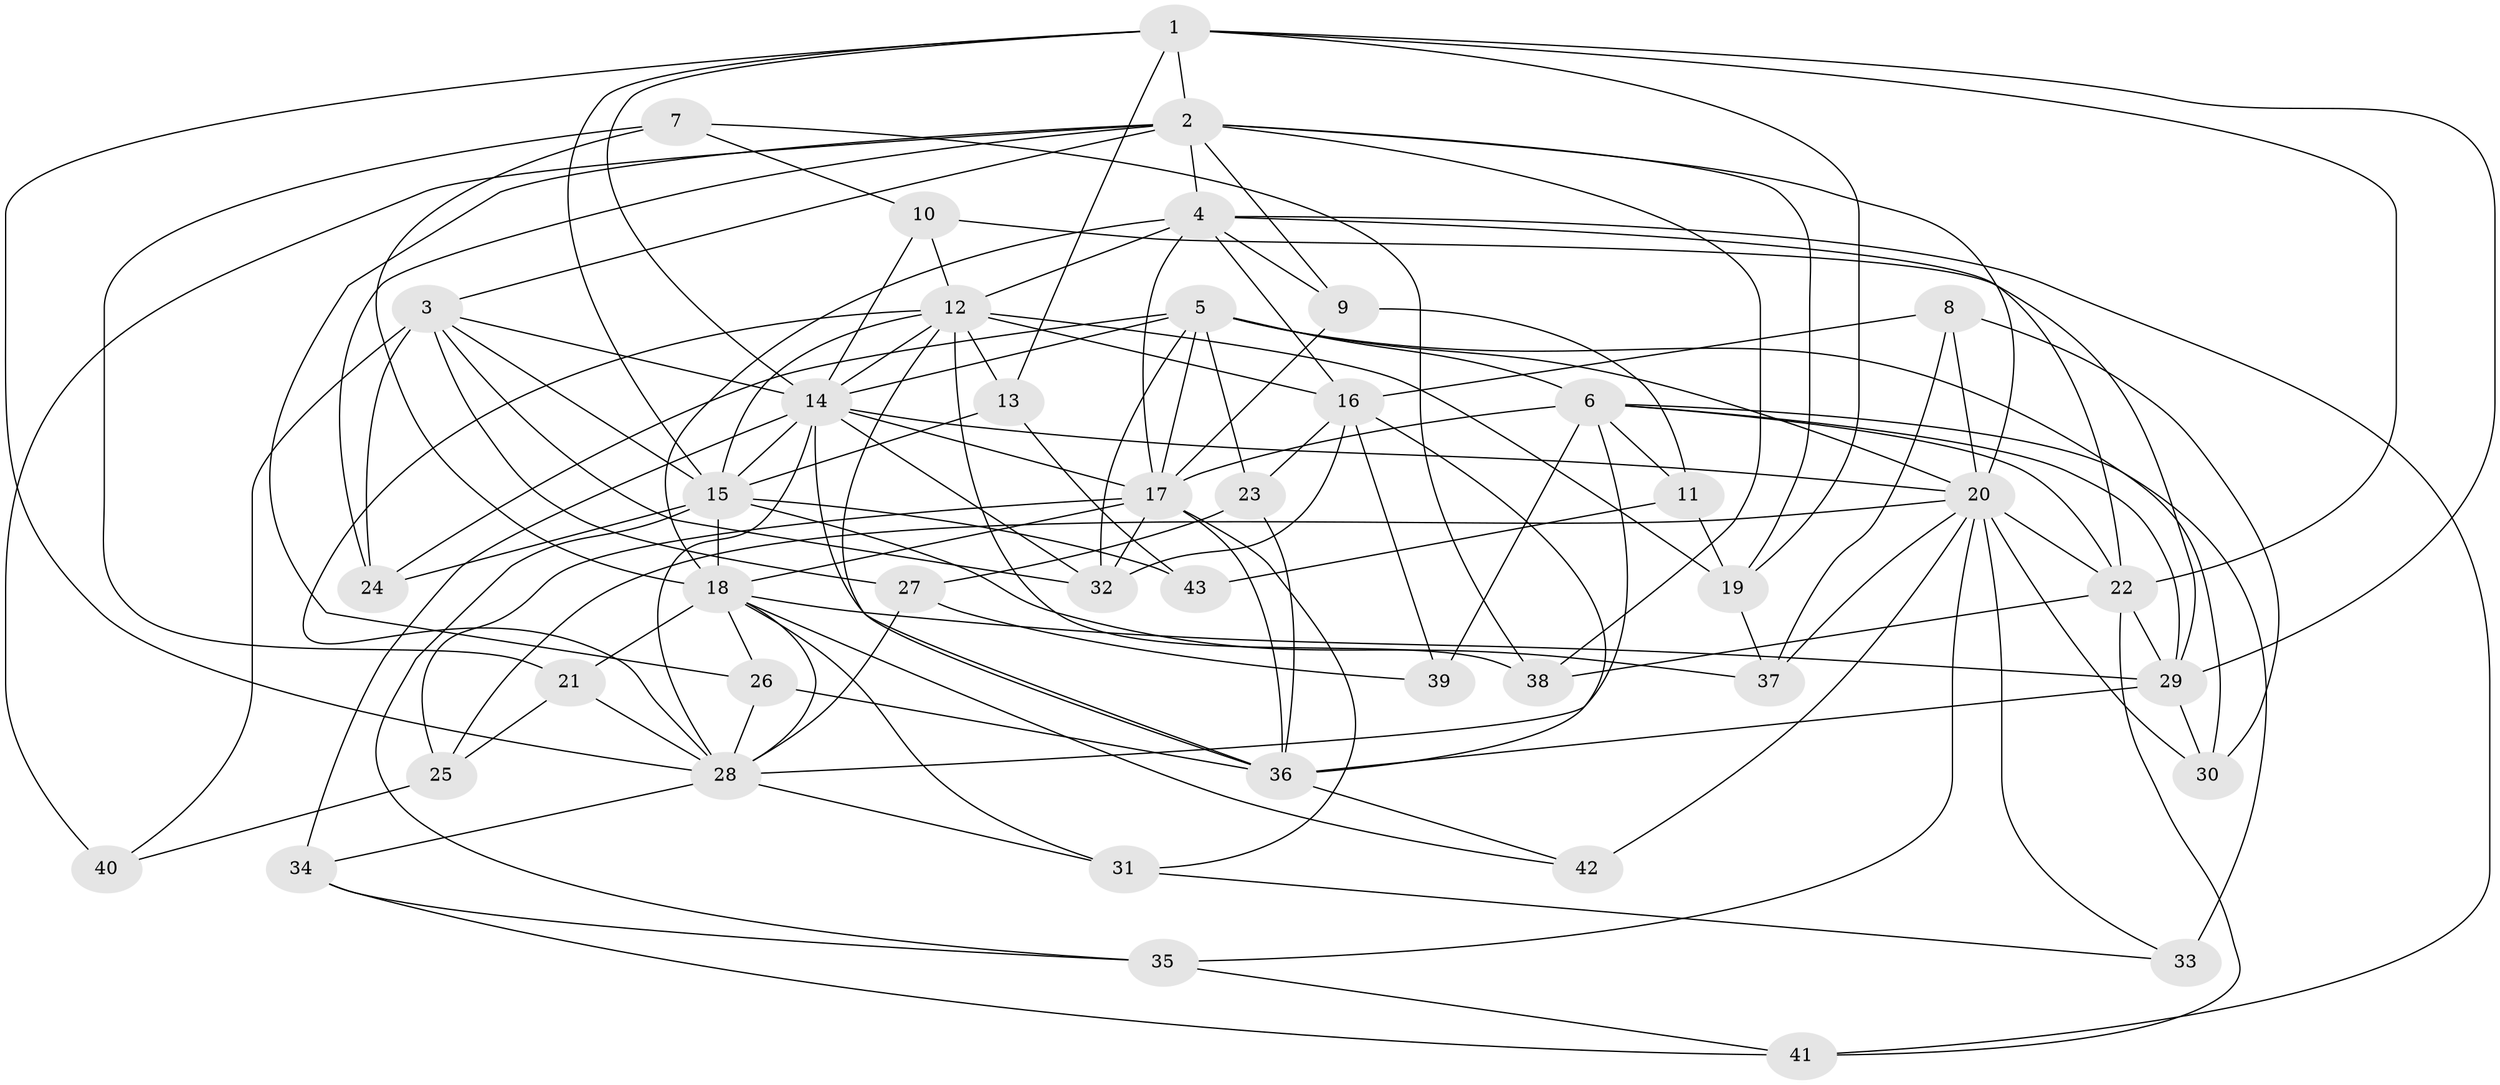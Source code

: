 // original degree distribution, {4: 1.0}
// Generated by graph-tools (version 1.1) at 2025/53/03/04/25 22:53:32]
// undirected, 43 vertices, 126 edges
graph export_dot {
  node [color=gray90,style=filled];
  1;
  2;
  3;
  4;
  5;
  6;
  7;
  8;
  9;
  10;
  11;
  12;
  13;
  14;
  15;
  16;
  17;
  18;
  19;
  20;
  21;
  22;
  23;
  24;
  25;
  26;
  27;
  28;
  29;
  30;
  31;
  32;
  33;
  34;
  35;
  36;
  37;
  38;
  39;
  40;
  41;
  42;
  43;
  1 -- 2 [weight=1.0];
  1 -- 13 [weight=1.0];
  1 -- 14 [weight=1.0];
  1 -- 15 [weight=1.0];
  1 -- 19 [weight=1.0];
  1 -- 22 [weight=1.0];
  1 -- 28 [weight=1.0];
  1 -- 29 [weight=1.0];
  2 -- 3 [weight=1.0];
  2 -- 4 [weight=2.0];
  2 -- 9 [weight=1.0];
  2 -- 19 [weight=1.0];
  2 -- 20 [weight=1.0];
  2 -- 24 [weight=1.0];
  2 -- 26 [weight=1.0];
  2 -- 38 [weight=1.0];
  2 -- 40 [weight=2.0];
  3 -- 14 [weight=1.0];
  3 -- 15 [weight=2.0];
  3 -- 24 [weight=1.0];
  3 -- 27 [weight=1.0];
  3 -- 32 [weight=1.0];
  3 -- 40 [weight=1.0];
  4 -- 9 [weight=2.0];
  4 -- 12 [weight=1.0];
  4 -- 16 [weight=1.0];
  4 -- 17 [weight=1.0];
  4 -- 18 [weight=1.0];
  4 -- 22 [weight=1.0];
  4 -- 41 [weight=1.0];
  5 -- 6 [weight=1.0];
  5 -- 14 [weight=1.0];
  5 -- 17 [weight=1.0];
  5 -- 20 [weight=1.0];
  5 -- 23 [weight=1.0];
  5 -- 24 [weight=1.0];
  5 -- 30 [weight=1.0];
  5 -- 32 [weight=1.0];
  6 -- 11 [weight=1.0];
  6 -- 17 [weight=1.0];
  6 -- 22 [weight=1.0];
  6 -- 28 [weight=1.0];
  6 -- 29 [weight=1.0];
  6 -- 33 [weight=2.0];
  6 -- 39 [weight=2.0];
  7 -- 10 [weight=1.0];
  7 -- 18 [weight=1.0];
  7 -- 21 [weight=1.0];
  7 -- 38 [weight=1.0];
  8 -- 16 [weight=1.0];
  8 -- 20 [weight=1.0];
  8 -- 30 [weight=1.0];
  8 -- 37 [weight=1.0];
  9 -- 11 [weight=1.0];
  9 -- 17 [weight=2.0];
  10 -- 12 [weight=1.0];
  10 -- 14 [weight=1.0];
  10 -- 29 [weight=1.0];
  11 -- 19 [weight=1.0];
  11 -- 43 [weight=1.0];
  12 -- 13 [weight=1.0];
  12 -- 14 [weight=1.0];
  12 -- 15 [weight=1.0];
  12 -- 16 [weight=2.0];
  12 -- 19 [weight=2.0];
  12 -- 28 [weight=1.0];
  12 -- 36 [weight=1.0];
  12 -- 38 [weight=1.0];
  13 -- 15 [weight=1.0];
  13 -- 43 [weight=1.0];
  14 -- 15 [weight=1.0];
  14 -- 17 [weight=1.0];
  14 -- 20 [weight=1.0];
  14 -- 28 [weight=1.0];
  14 -- 32 [weight=1.0];
  14 -- 34 [weight=1.0];
  14 -- 36 [weight=1.0];
  15 -- 18 [weight=1.0];
  15 -- 24 [weight=1.0];
  15 -- 35 [weight=1.0];
  15 -- 37 [weight=1.0];
  15 -- 43 [weight=2.0];
  16 -- 23 [weight=1.0];
  16 -- 32 [weight=1.0];
  16 -- 36 [weight=1.0];
  16 -- 39 [weight=1.0];
  17 -- 18 [weight=1.0];
  17 -- 25 [weight=1.0];
  17 -- 31 [weight=1.0];
  17 -- 32 [weight=2.0];
  17 -- 36 [weight=1.0];
  18 -- 21 [weight=1.0];
  18 -- 26 [weight=1.0];
  18 -- 28 [weight=1.0];
  18 -- 29 [weight=1.0];
  18 -- 31 [weight=1.0];
  18 -- 42 [weight=1.0];
  19 -- 37 [weight=1.0];
  20 -- 22 [weight=1.0];
  20 -- 25 [weight=1.0];
  20 -- 30 [weight=1.0];
  20 -- 33 [weight=1.0];
  20 -- 35 [weight=1.0];
  20 -- 37 [weight=1.0];
  20 -- 42 [weight=2.0];
  21 -- 25 [weight=1.0];
  21 -- 28 [weight=1.0];
  22 -- 29 [weight=4.0];
  22 -- 38 [weight=1.0];
  22 -- 41 [weight=1.0];
  23 -- 27 [weight=1.0];
  23 -- 36 [weight=1.0];
  25 -- 40 [weight=1.0];
  26 -- 28 [weight=1.0];
  26 -- 36 [weight=1.0];
  27 -- 28 [weight=1.0];
  27 -- 39 [weight=1.0];
  28 -- 31 [weight=1.0];
  28 -- 34 [weight=1.0];
  29 -- 30 [weight=1.0];
  29 -- 36 [weight=1.0];
  31 -- 33 [weight=1.0];
  34 -- 35 [weight=1.0];
  34 -- 41 [weight=1.0];
  35 -- 41 [weight=1.0];
  36 -- 42 [weight=1.0];
}
